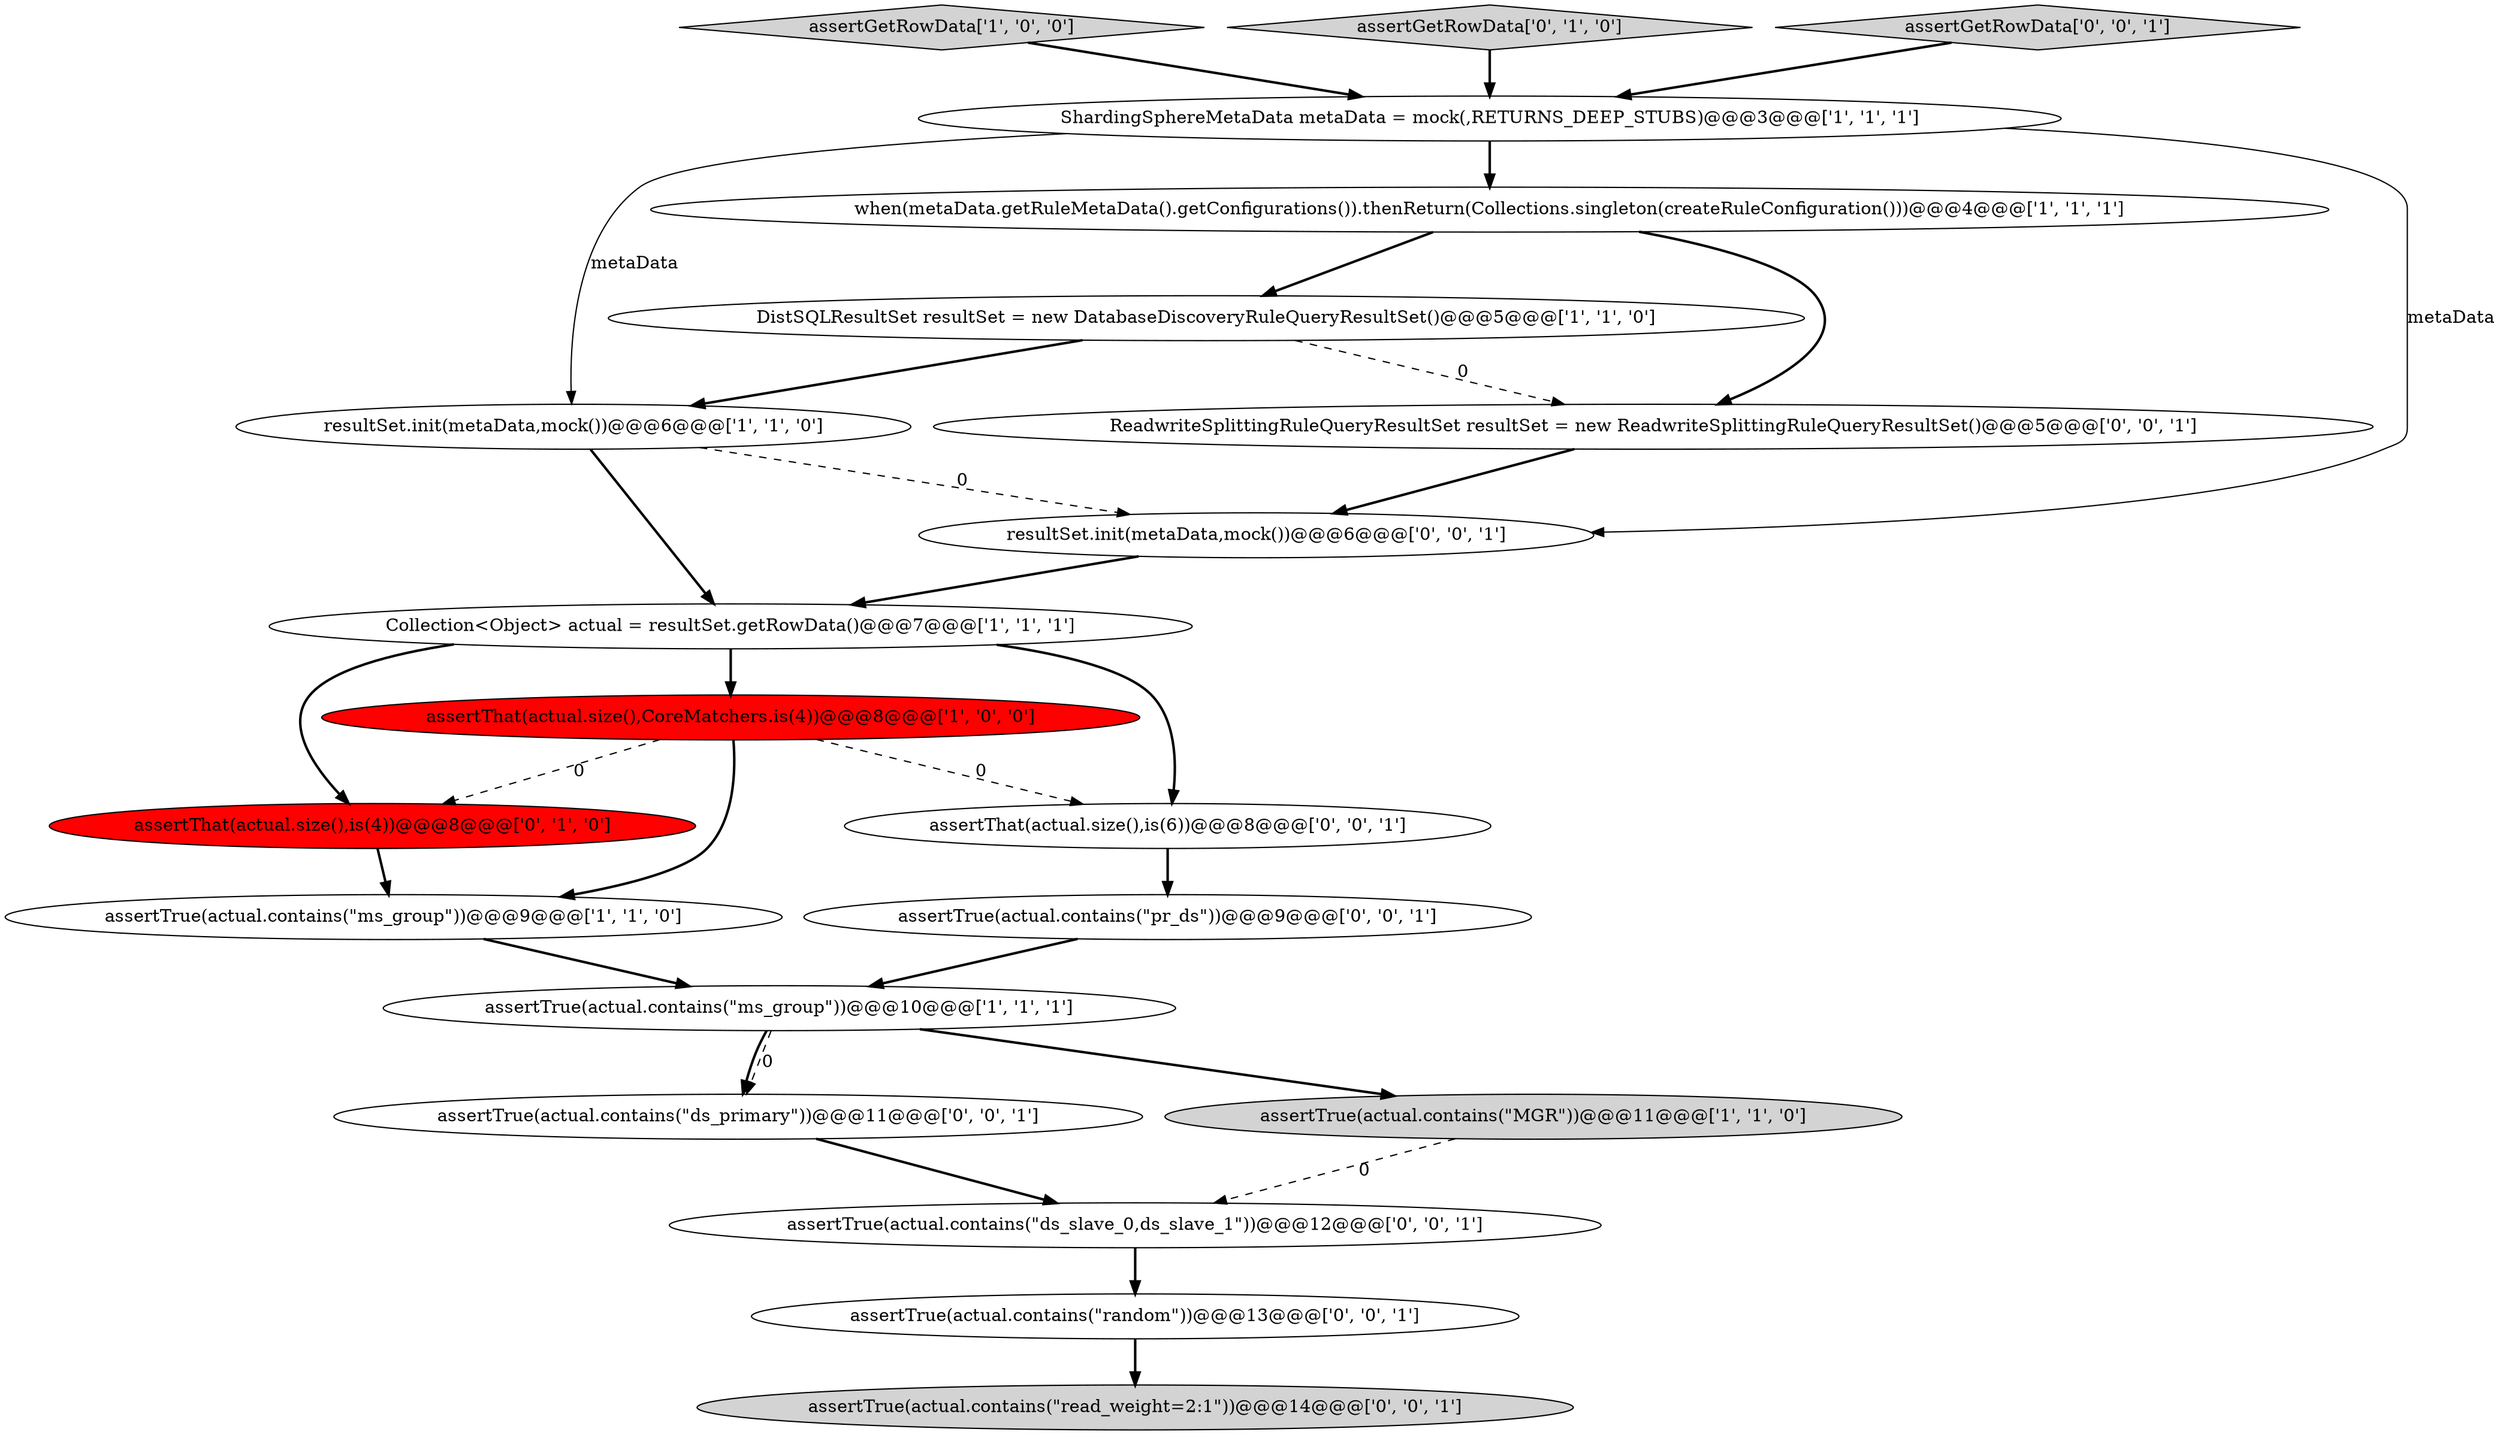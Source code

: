 digraph {
7 [style = filled, label = "DistSQLResultSet resultSet = new DatabaseDiscoveryRuleQueryResultSet()@@@5@@@['1', '1', '0']", fillcolor = white, shape = ellipse image = "AAA0AAABBB1BBB"];
2 [style = filled, label = "assertGetRowData['1', '0', '0']", fillcolor = lightgray, shape = diamond image = "AAA0AAABBB1BBB"];
13 [style = filled, label = "assertTrue(actual.contains(\"pr_ds\"))@@@9@@@['0', '0', '1']", fillcolor = white, shape = ellipse image = "AAA0AAABBB3BBB"];
3 [style = filled, label = "resultSet.init(metaData,mock())@@@6@@@['1', '1', '0']", fillcolor = white, shape = ellipse image = "AAA0AAABBB1BBB"];
20 [style = filled, label = "assertTrue(actual.contains(\"ds_primary\"))@@@11@@@['0', '0', '1']", fillcolor = white, shape = ellipse image = "AAA0AAABBB3BBB"];
9 [style = filled, label = "assertThat(actual.size(),CoreMatchers.is(4))@@@8@@@['1', '0', '0']", fillcolor = red, shape = ellipse image = "AAA1AAABBB1BBB"];
18 [style = filled, label = "assertTrue(actual.contains(\"ds_slave_0,ds_slave_1\"))@@@12@@@['0', '0', '1']", fillcolor = white, shape = ellipse image = "AAA0AAABBB3BBB"];
10 [style = filled, label = "assertGetRowData['0', '1', '0']", fillcolor = lightgray, shape = diamond image = "AAA0AAABBB2BBB"];
19 [style = filled, label = "assertThat(actual.size(),is(6))@@@8@@@['0', '0', '1']", fillcolor = white, shape = ellipse image = "AAA0AAABBB3BBB"];
1 [style = filled, label = "assertTrue(actual.contains(\"ms_group\"))@@@10@@@['1', '1', '1']", fillcolor = white, shape = ellipse image = "AAA0AAABBB1BBB"];
17 [style = filled, label = "assertGetRowData['0', '0', '1']", fillcolor = lightgray, shape = diamond image = "AAA0AAABBB3BBB"];
12 [style = filled, label = "assertTrue(actual.contains(\"random\"))@@@13@@@['0', '0', '1']", fillcolor = white, shape = ellipse image = "AAA0AAABBB3BBB"];
0 [style = filled, label = "assertTrue(actual.contains(\"ms_group\"))@@@9@@@['1', '1', '0']", fillcolor = white, shape = ellipse image = "AAA0AAABBB1BBB"];
4 [style = filled, label = "ShardingSphereMetaData metaData = mock(,RETURNS_DEEP_STUBS)@@@3@@@['1', '1', '1']", fillcolor = white, shape = ellipse image = "AAA0AAABBB1BBB"];
11 [style = filled, label = "assertThat(actual.size(),is(4))@@@8@@@['0', '1', '0']", fillcolor = red, shape = ellipse image = "AAA1AAABBB2BBB"];
14 [style = filled, label = "resultSet.init(metaData,mock())@@@6@@@['0', '0', '1']", fillcolor = white, shape = ellipse image = "AAA0AAABBB3BBB"];
5 [style = filled, label = "when(metaData.getRuleMetaData().getConfigurations()).thenReturn(Collections.singleton(createRuleConfiguration()))@@@4@@@['1', '1', '1']", fillcolor = white, shape = ellipse image = "AAA0AAABBB1BBB"];
8 [style = filled, label = "Collection<Object> actual = resultSet.getRowData()@@@7@@@['1', '1', '1']", fillcolor = white, shape = ellipse image = "AAA0AAABBB1BBB"];
6 [style = filled, label = "assertTrue(actual.contains(\"MGR\"))@@@11@@@['1', '1', '0']", fillcolor = lightgray, shape = ellipse image = "AAA0AAABBB1BBB"];
15 [style = filled, label = "ReadwriteSplittingRuleQueryResultSet resultSet = new ReadwriteSplittingRuleQueryResultSet()@@@5@@@['0', '0', '1']", fillcolor = white, shape = ellipse image = "AAA0AAABBB3BBB"];
16 [style = filled, label = "assertTrue(actual.contains(\"read_weight=2:1\"))@@@14@@@['0', '0', '1']", fillcolor = lightgray, shape = ellipse image = "AAA0AAABBB3BBB"];
9->0 [style = bold, label=""];
15->14 [style = bold, label=""];
8->19 [style = bold, label=""];
18->12 [style = bold, label=""];
1->20 [style = bold, label=""];
5->15 [style = bold, label=""];
12->16 [style = bold, label=""];
2->4 [style = bold, label=""];
7->3 [style = bold, label=""];
13->1 [style = bold, label=""];
6->18 [style = dashed, label="0"];
1->20 [style = dashed, label="0"];
9->19 [style = dashed, label="0"];
20->18 [style = bold, label=""];
11->0 [style = bold, label=""];
1->6 [style = bold, label=""];
19->13 [style = bold, label=""];
0->1 [style = bold, label=""];
3->8 [style = bold, label=""];
4->3 [style = solid, label="metaData"];
8->9 [style = bold, label=""];
10->4 [style = bold, label=""];
7->15 [style = dashed, label="0"];
9->11 [style = dashed, label="0"];
5->7 [style = bold, label=""];
14->8 [style = bold, label=""];
3->14 [style = dashed, label="0"];
8->11 [style = bold, label=""];
4->5 [style = bold, label=""];
4->14 [style = solid, label="metaData"];
17->4 [style = bold, label=""];
}
